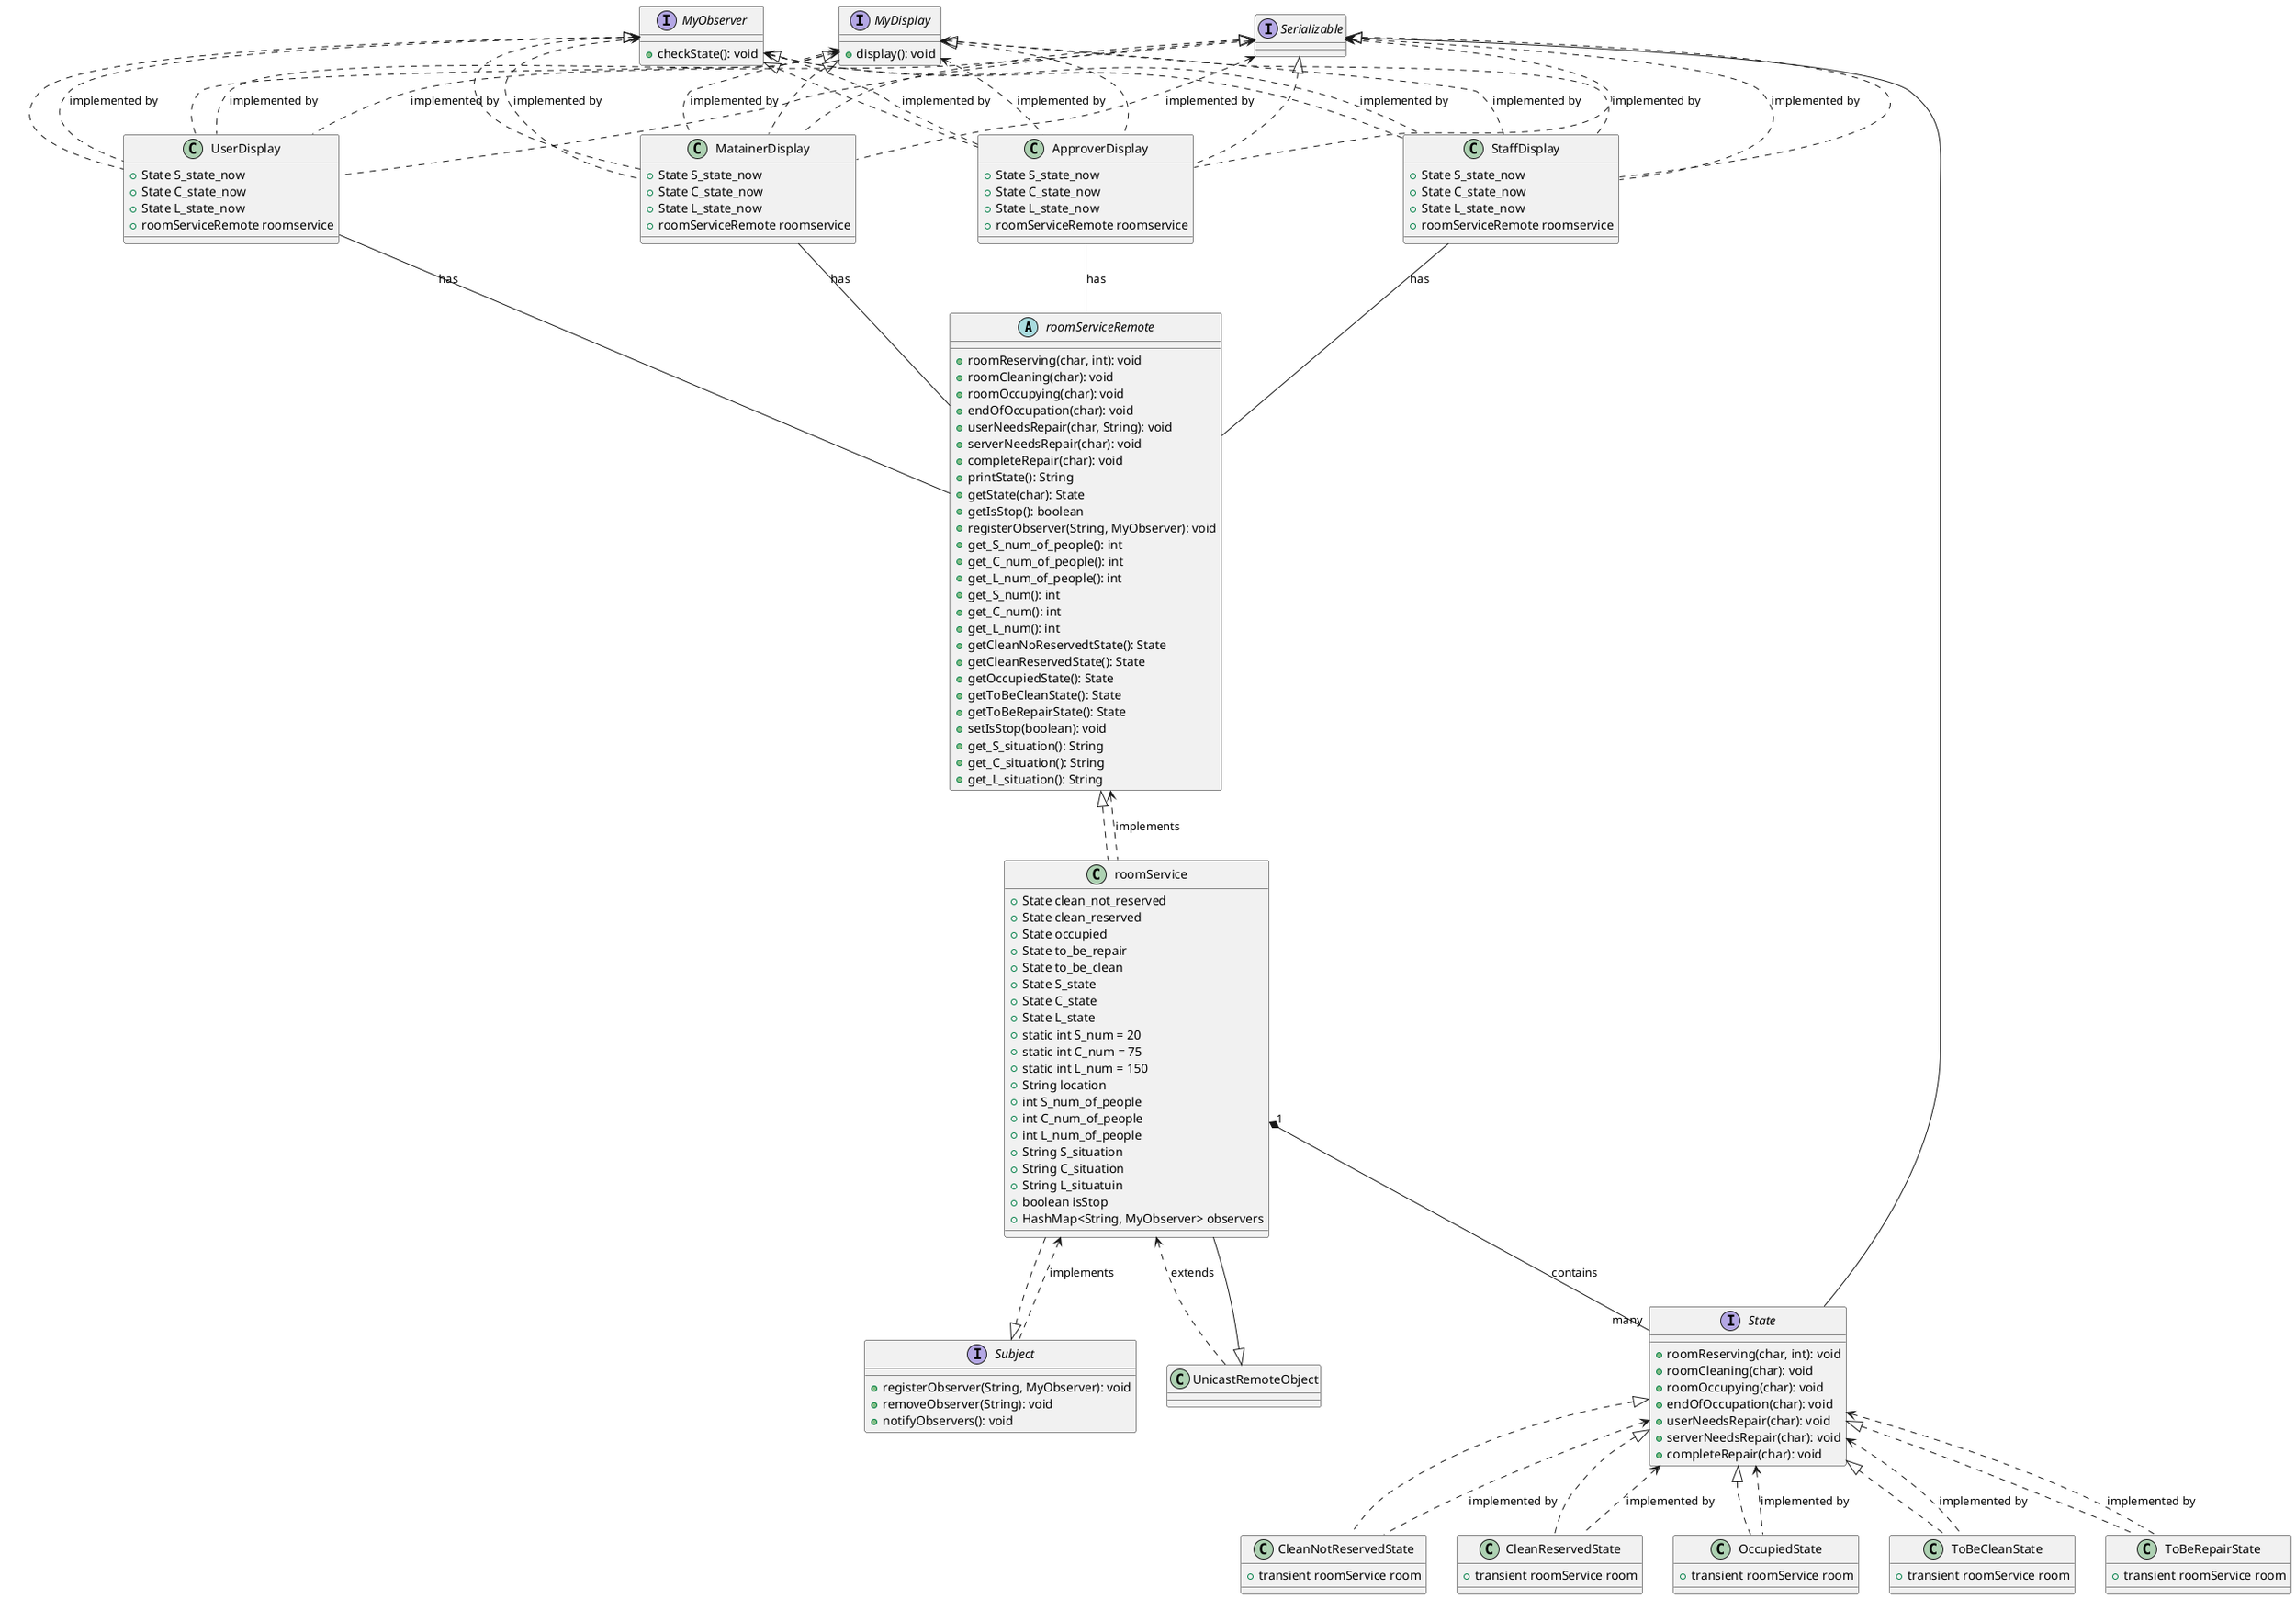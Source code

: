 @startuml

abstract class roomServiceRemote {
  +roomReserving(char, int): void
  +roomCleaning(char): void
  +roomOccupying(char): void
  +endOfOccupation(char): void
  +userNeedsRepair(char, String): void
  +serverNeedsRepair(char): void
  +completeRepair(char): void
  +printState(): String
  +getState(char): State
  +getIsStop(): boolean
  +registerObserver(String, MyObserver): void
  +get_S_num_of_people(): int
  +get_C_num_of_people(): int
  +get_L_num_of_people(): int
  +get_S_num(): int
  +get_C_num(): int
  +get_L_num(): int
  +getCleanNoReservedtState(): State
  +getCleanReservedState(): State
  +getOccupiedState(): State
  +getToBeCleanState(): State
  +getToBeRepairState(): State
  +setIsStop(boolean): void
  +get_S_situation(): String
  +get_C_situation(): String
  +get_L_situation(): String
}

class roomService extends UnicastRemoteObject implements roomServiceRemote, Subject {
  +State clean_not_reserved
  +State clean_reserved
  +State occupied
  +State to_be_repair
  +State to_be_clean
  +State S_state
  +State C_state
  +State L_state
  +static int S_num = 20
  +static int C_num = 75
  +static int L_num = 150
  +String location
  +int S_num_of_people
  +int C_num_of_people
  +int L_num_of_people
  +String S_situation
  +String C_situation
  +String L_situatuin
  +boolean isStop
  +HashMap<String, MyObserver> observers
}

interface MyDisplay {
  +display(): void
}

interface MyObserver {
  +checkState(): void
}

interface State extends Serializable {
  +roomReserving(char, int): void
  +roomCleaning(char): void
  +roomOccupying(char): void
  +endOfOccupation(char): void
  +userNeedsRepair(char): void
  +serverNeedsRepair(char): void
  +completeRepair(char): void
}

interface Subject {
  +registerObserver(String, MyObserver): void
  +removeObserver(String): void
  +notifyObservers(): void
}

class ApproverDisplay implements MyObserver, MyDisplay, Serializable {
  +State S_state_now
  +State C_state_now
  +State L_state_now
  +roomServiceRemote roomservice
}

class CleanNotReservedState implements State {
  +transient roomService room
}

class CleanReservedState implements State {
  +transient roomService room
}

class MatainerDisplay implements MyObserver, MyDisplay, Serializable {
  +State S_state_now
  +State C_state_now
  +State L_state_now
  +roomServiceRemote roomservice
}

class OccupiedState implements State {
  +transient roomService room
}

class StaffDisplay implements MyObserver, MyDisplay, Serializable {
  +State S_state_now
  +State C_state_now
  +State L_state_now
  +roomServiceRemote roomservice
}

class ToBeCleanState implements State {
  +transient roomService room
}

class ToBeRepairState implements State {
  +transient roomService room
}

class UserDisplay implements MyObserver, MyDisplay, Serializable {
  +State S_state_now
  +State C_state_now
  +State L_state_now
  +roomServiceRemote roomservice
}

roomServiceRemote <.. roomService : implements
roomService <.. Subject : implements
roomService <.. UnicastRemoteObject : extends
MyDisplay <.. ApproverDisplay : implemented by
MyObserver <.. ApproverDisplay : implemented by
Serializable <.. ApproverDisplay : implemented by
State <.. CleanNotReservedState : implemented by
State <.. CleanReservedState : implemented by
State <.. OccupiedState : implemented by
State <.. ToBeCleanState : implemented by
State <.. ToBeRepairState : implemented by
MyObserver <.. MatainerDisplay : implemented by
MyDisplay <.. MatainerDisplay : implemented by
Serializable <.. MatainerDisplay : implemented by
MyObserver <.. StaffDisplay : implemented by
MyDisplay <.. StaffDisplay : implemented by
Serializable <.. StaffDisplay : implemented by
MyObserver <.. UserDisplay : implemented by
MyDisplay <.. UserDisplay : implemented by
Serializable <.. UserDisplay : implemented by

roomService "1" *-- "many" State : contains
ApproverDisplay -- roomServiceRemote : has
MatainerDisplay -- roomServiceRemote : has
StaffDisplay -- roomServiceRemote : has
UserDisplay -- roomServiceRemote : has

@enduml